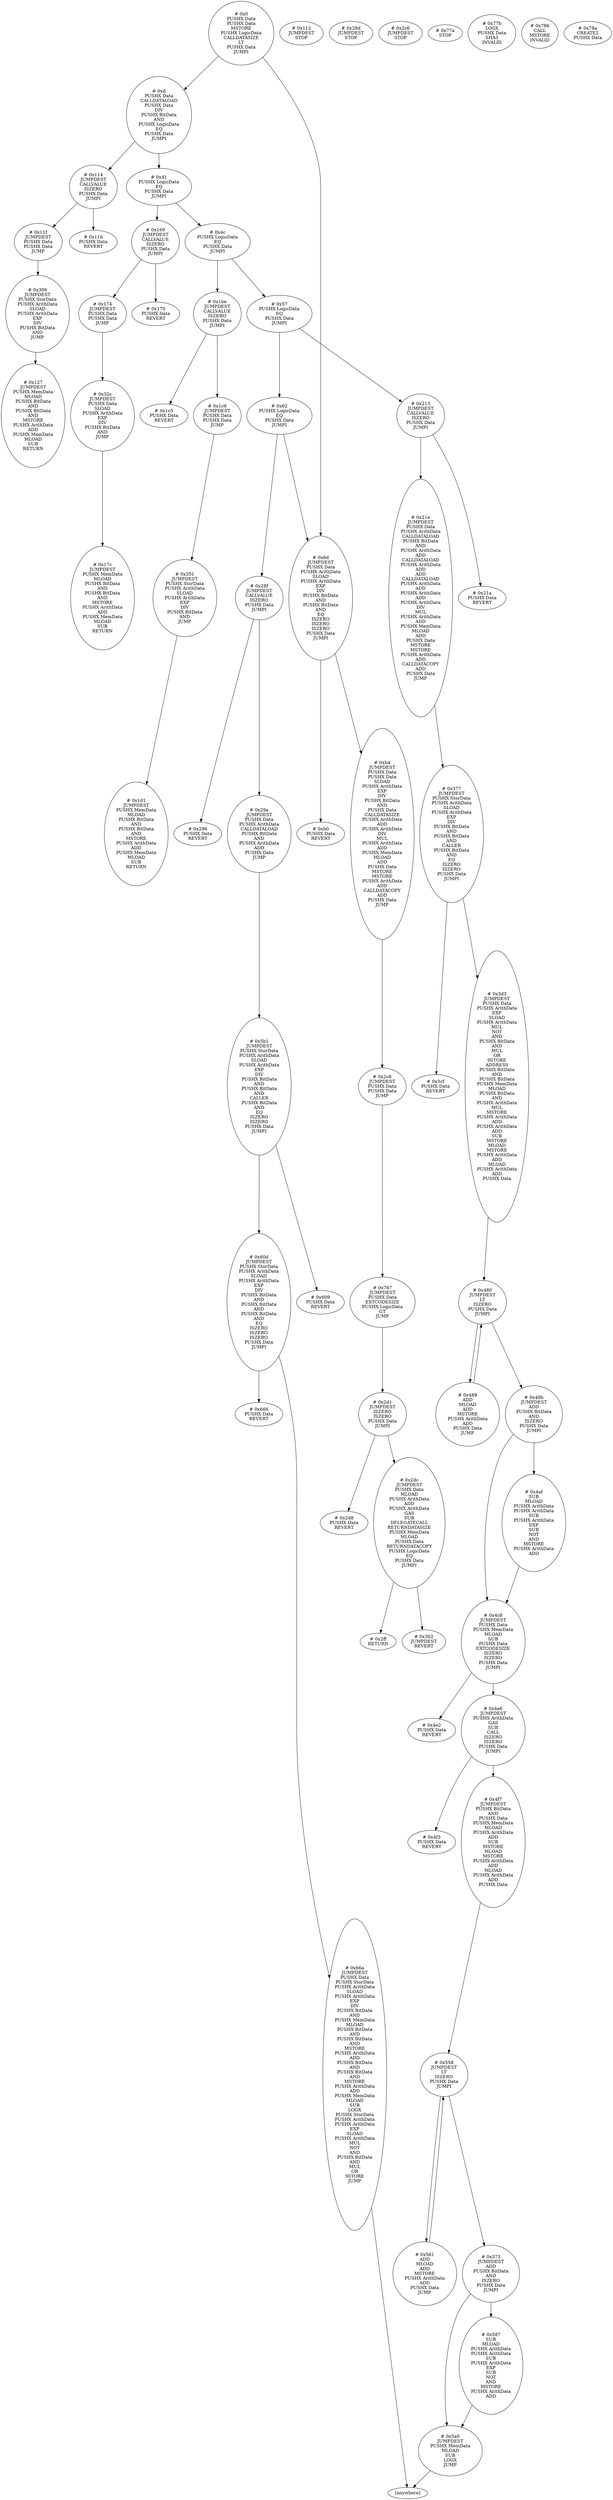 /* Generated by GvGen v.1.0 (https://www.github.com/stricaud/gvgen) */

digraph G {
compound=true;
   node1 [label="[anywhere]"];
   node2 [label="# 0x0
PUSHX Data
PUSHX Data
MSTORE
PUSHX LogicData
CALLDATASIZE
LT
PUSHX Data
JUMPI
"];
   node3 [label="# 0xd
PUSHX Data
CALLDATALOAD
PUSHX Data
DIV
PUSHX BitData
AND
PUSHX LogicData
EQ
PUSHX Data
JUMPI
"];
   node4 [label="# 0x41
PUSHX LogicData
EQ
PUSHX Data
JUMPI
"];
   node5 [label="# 0x4c
PUSHX LogicData
EQ
PUSHX Data
JUMPI
"];
   node6 [label="# 0x57
PUSHX LogicData
EQ
PUSHX Data
JUMPI
"];
   node7 [label="# 0x62
PUSHX LogicData
EQ
PUSHX Data
JUMPI
"];
   node8 [label="# 0x6d
JUMPDEST
PUSHX Data
PUSHX ArithData
SLOAD
PUSHX ArithData
EXP
DIV
PUSHX BitData
AND
PUSHX BitData
AND
EQ
ISZERO
ISZERO
ISZERO
PUSHX Data
JUMPI
"];
   node9 [label="# 0xb0
PUSHX Data
REVERT
"];
   node10 [label="# 0xb4
JUMPDEST
PUSHX Data
PUSHX Data
SLOAD
PUSHX ArithData
EXP
DIV
PUSHX BitData
AND
PUSHX Data
CALLDATASIZE
PUSHX ArithData
ADD
PUSHX ArithData
DIV
MUL
PUSHX ArithData
ADD
PUSHX MemData
MLOAD
ADD
PUSHX Data
MSTORE
MSTORE
PUSHX ArithData
ADD
CALLDATACOPY
ADD
PUSHX Data
JUMP
"];
   node11 [label="# 0x112
JUMPDEST
STOP
"];
   node12 [label="# 0x114
JUMPDEST
CALLVALUE
ISZERO
PUSHX Data
JUMPI
"];
   node13 [label="# 0x11b
PUSHX Data
REVERT
"];
   node14 [label="# 0x11f
JUMPDEST
PUSHX Data
PUSHX Data
JUMP
"];
   node15 [label="# 0x127
JUMPDEST
PUSHX MemData
MLOAD
PUSHX BitData
AND
PUSHX BitData
AND
MSTORE
PUSHX ArithData
ADD
PUSHX MemData
MLOAD
SUB
RETURN
"];
   node16 [label="# 0x169
JUMPDEST
CALLVALUE
ISZERO
PUSHX Data
JUMPI
"];
   node17 [label="# 0x170
PUSHX Data
REVERT
"];
   node18 [label="# 0x174
JUMPDEST
PUSHX Data
PUSHX Data
JUMP
"];
   node19 [label="# 0x17c
JUMPDEST
PUSHX MemData
MLOAD
PUSHX BitData
AND
PUSHX BitData
AND
MSTORE
PUSHX ArithData
ADD
PUSHX MemData
MLOAD
SUB
RETURN
"];
   node20 [label="# 0x1be
JUMPDEST
CALLVALUE
ISZERO
PUSHX Data
JUMPI
"];
   node21 [label="# 0x1c5
PUSHX Data
REVERT
"];
   node22 [label="# 0x1c9
JUMPDEST
PUSHX Data
PUSHX Data
JUMP
"];
   node23 [label="# 0x1d1
JUMPDEST
PUSHX MemData
MLOAD
PUSHX BitData
AND
PUSHX BitData
AND
MSTORE
PUSHX ArithData
ADD
PUSHX MemData
MLOAD
SUB
RETURN
"];
   node24 [label="# 0x213
JUMPDEST
CALLVALUE
ISZERO
PUSHX Data
JUMPI
"];
   node25 [label="# 0x21a
PUSHX Data
REVERT
"];
   node26 [label="# 0x21e
JUMPDEST
PUSHX Data
PUSHX ArithData
CALLDATALOAD
PUSHX BitData
AND
PUSHX ArithData
ADD
CALLDATALOAD
PUSHX ArithData
ADD
ADD
CALLDATALOAD
PUSHX ArithData
ADD
PUSHX ArithData
ADD
PUSHX ArithData
DIV
MUL
PUSHX ArithData
ADD
PUSHX MemData
MLOAD
ADD
PUSHX Data
MSTORE
MSTORE
PUSHX ArithData
ADD
CALLDATACOPY
ADD
PUSHX Data
JUMP
"];
   node27 [label="# 0x28d
JUMPDEST
STOP
"];
   node28 [label="# 0x28f
JUMPDEST
CALLVALUE
ISZERO
PUSHX Data
JUMPI
"];
   node29 [label="# 0x296
PUSHX Data
REVERT
"];
   node30 [label="# 0x29a
JUMPDEST
PUSHX Data
PUSHX ArithData
CALLDATALOAD
PUSHX BitData
AND
PUSHX ArithData
ADD
PUSHX Data
JUMP
"];
   node31 [label="# 0x2c6
JUMPDEST
STOP
"];
   node32 [label="# 0x2c8
JUMPDEST
PUSHX Data
PUSHX Data
JUMP
"];
   node33 [label="# 0x2d1
JUMPDEST
ISZERO
ISZERO
PUSHX Data
JUMPI
"];
   node34 [label="# 0x2d8
PUSHX Data
REVERT
"];
   node35 [label="# 0x2dc
JUMPDEST
PUSHX Data
MLOAD
PUSHX ArithData
ADD
PUSHX ArithData
GAS
SUB
DELEGATECALL
RETURNDATASIZE
PUSHX MemData
MLOAD
PUSHX Data
RETURNDATACOPY
PUSHX LogicData
EQ
PUSHX Data
JUMPI
"];
   node36 [label="# 0x2ff
RETURN
"];
   node37 [label="# 0x302
JUMPDEST
REVERT
"];
   node38 [label="# 0x306
JUMPDEST
PUSHX StorData
PUSHX ArithData
SLOAD
PUSHX ArithData
EXP
DIV
PUSHX BitData
AND
JUMP
"];
   node39 [label="# 0x32c
JUMPDEST
PUSHX Data
SLOAD
PUSHX ArithData
EXP
DIV
PUSHX BitData
AND
JUMP
"];
   node40 [label="# 0x351
JUMPDEST
PUSHX StorData
PUSHX ArithData
SLOAD
PUSHX ArithData
EXP
DIV
PUSHX BitData
AND
JUMP
"];
   node41 [label="# 0x377
JUMPDEST
PUSHX StorData
PUSHX ArithData
SLOAD
PUSHX ArithData
EXP
DIV
PUSHX BitData
AND
PUSHX BitData
AND
CALLER
PUSHX BitData
AND
EQ
ISZERO
ISZERO
PUSHX Data
JUMPI
"];
   node42 [label="# 0x3cf
PUSHX Data
REVERT
"];
   node43 [label="# 0x3d3
JUMPDEST
PUSHX Data
PUSHX ArithData
EXP
SLOAD
PUSHX ArithData
MUL
NOT
AND
PUSHX BitData
AND
MUL
OR
SSTORE
ADDRESS
PUSHX BitData
AND
PUSHX BitData
PUSHX MemData
MLOAD
PUSHX BitData
AND
PUSHX ArithData
MUL
MSTORE
PUSHX ArithData
ADD
PUSHX ArithData
ADD
SUB
MSTORE
MLOAD
MSTORE
PUSHX ArithData
ADD
MLOAD
PUSHX ArithData
ADD
PUSHX Data
"];
   node44 [label="# 0x480
JUMPDEST
LT
ISZERO
PUSHX Data
JUMPI
"];
   node45 [label="# 0x489
ADD
MLOAD
ADD
MSTORE
PUSHX ArithData
ADD
PUSHX Data
JUMP
"];
   node46 [label="# 0x49b
JUMPDEST
ADD
PUSHX BitData
AND
ISZERO
PUSHX Data
JUMPI
"];
   node47 [label="# 0x4af
SUB
MLOAD
PUSHX ArithData
PUSHX ArithData
SUB
PUSHX ArithData
EXP
SUB
NOT
AND
MSTORE
PUSHX ArithData
ADD
"];
   node48 [label="# 0x4c8
JUMPDEST
PUSHX Data
PUSHX MemData
MLOAD
SUB
PUSHX Data
EXTCODESIZE
ISZERO
ISZERO
PUSHX Data
JUMPI
"];
   node49 [label="# 0x4e2
PUSHX Data
REVERT
"];
   node50 [label="# 0x4e6
JUMPDEST
PUSHX ArithData
GAS
SUB
CALL
ISZERO
ISZERO
PUSHX Data
JUMPI
"];
   node51 [label="# 0x4f3
PUSHX Data
REVERT
"];
   node52 [label="# 0x4f7
JUMPDEST
PUSHX BitData
AND
PUSHX Data
PUSHX MemData
MLOAD
PUSHX ArithData
ADD
SUB
MSTORE
MLOAD
MSTORE
PUSHX ArithData
ADD
MLOAD
PUSHX ArithData
ADD
PUSHX Data
"];
   node53 [label="# 0x558
JUMPDEST
LT
ISZERO
PUSHX Data
JUMPI
"];
   node54 [label="# 0x561
ADD
MLOAD
ADD
MSTORE
PUSHX ArithData
ADD
PUSHX Data
JUMP
"];
   node55 [label="# 0x573
JUMPDEST
ADD
PUSHX BitData
AND
ISZERO
PUSHX Data
JUMPI
"];
   node56 [label="# 0x587
SUB
MLOAD
PUSHX ArithData
PUSHX ArithData
SUB
PUSHX ArithData
EXP
SUB
NOT
AND
MSTORE
PUSHX ArithData
ADD
"];
   node57 [label="# 0x5a0
JUMPDEST
PUSHX MemData
MLOAD
SUB
LOGX
JUMP
"];
   node58 [label="# 0x5b1
JUMPDEST
PUSHX StorData
PUSHX ArithData
SLOAD
PUSHX ArithData
EXP
DIV
PUSHX BitData
AND
PUSHX BitData
AND
CALLER
PUSHX BitData
AND
EQ
ISZERO
ISZERO
PUSHX Data
JUMPI
"];
   node59 [label="# 0x609
PUSHX Data
REVERT
"];
   node60 [label="# 0x60d
JUMPDEST
PUSHX StorData
PUSHX ArithData
SLOAD
PUSHX ArithData
EXP
DIV
PUSHX BitData
AND
PUSHX BitData
AND
PUSHX BitData
AND
EQ
ISZERO
ISZERO
ISZERO
PUSHX Data
JUMPI
"];
   node61 [label="# 0x666
PUSHX Data
REVERT
"];
   node62 [label="# 0x66a
JUMPDEST
PUSHX Data
PUSHX StorData
PUSHX ArithData
SLOAD
PUSHX ArithData
EXP
DIV
PUSHX BitData
AND
PUSHX MemData
MLOAD
PUSHX BitData
AND
PUSHX BitData
AND
MSTORE
PUSHX ArithData
ADD
PUSHX BitData
AND
PUSHX BitData
AND
MSTORE
PUSHX ArithData
ADD
PUSHX MemData
MLOAD
SUB
LOGX
PUSHX StorData
PUSHX ArithData
PUSHX ArithData
EXP
SLOAD
PUSHX ArithData
MUL
NOT
AND
PUSHX BitData
AND
MUL
OR
SSTORE
JUMP
"];
   node63 [label="# 0x767
JUMPDEST
PUSHX Data
EXTCODESIZE
PUSHX LogicData
GT
JUMP
"];
   node64 [label="# 0x77a
STOP
"];
   node65 [label="# 0x77b
LOGX
PUSHX Data
SHA3
INVALID
"];
   node66 [label="# 0x786
CALL
MSTORE
INVALID
"];
   node67 [label="# 0x78a
CREATE2
PUSHX Data
"];
node2->node8;
node2->node3;
node3->node12;
node3->node4;
node4->node16;
node4->node5;
node5->node20;
node5->node6;
node6->node24;
node6->node7;
node7->node28;
node7->node8;
node8->node10;
node8->node9;
node10->node32;
node12->node14;
node12->node13;
node14->node38;
node16->node18;
node16->node17;
node18->node39;
node20->node22;
node20->node21;
node22->node40;
node24->node26;
node24->node25;
node26->node41;
node28->node30;
node28->node29;
node30->node58;
node32->node63;
node33->node35;
node33->node34;
node35->node37;
node35->node36;
node38->node15;
node39->node19;
node40->node23;
node41->node43;
node41->node42;
node43->node44;
node44->node46;
node44->node45;
node45->node44;
node46->node48;
node46->node47;
node47->node48;
node48->node50;
node48->node49;
node50->node52;
node50->node51;
node52->node53;
node53->node55;
node53->node54;
node54->node53;
node55->node57;
node55->node56;
node56->node57;
node57->node1;
node58->node60;
node58->node59;
node60->node62;
node60->node61;
node62->node1;
node63->node33;
}
